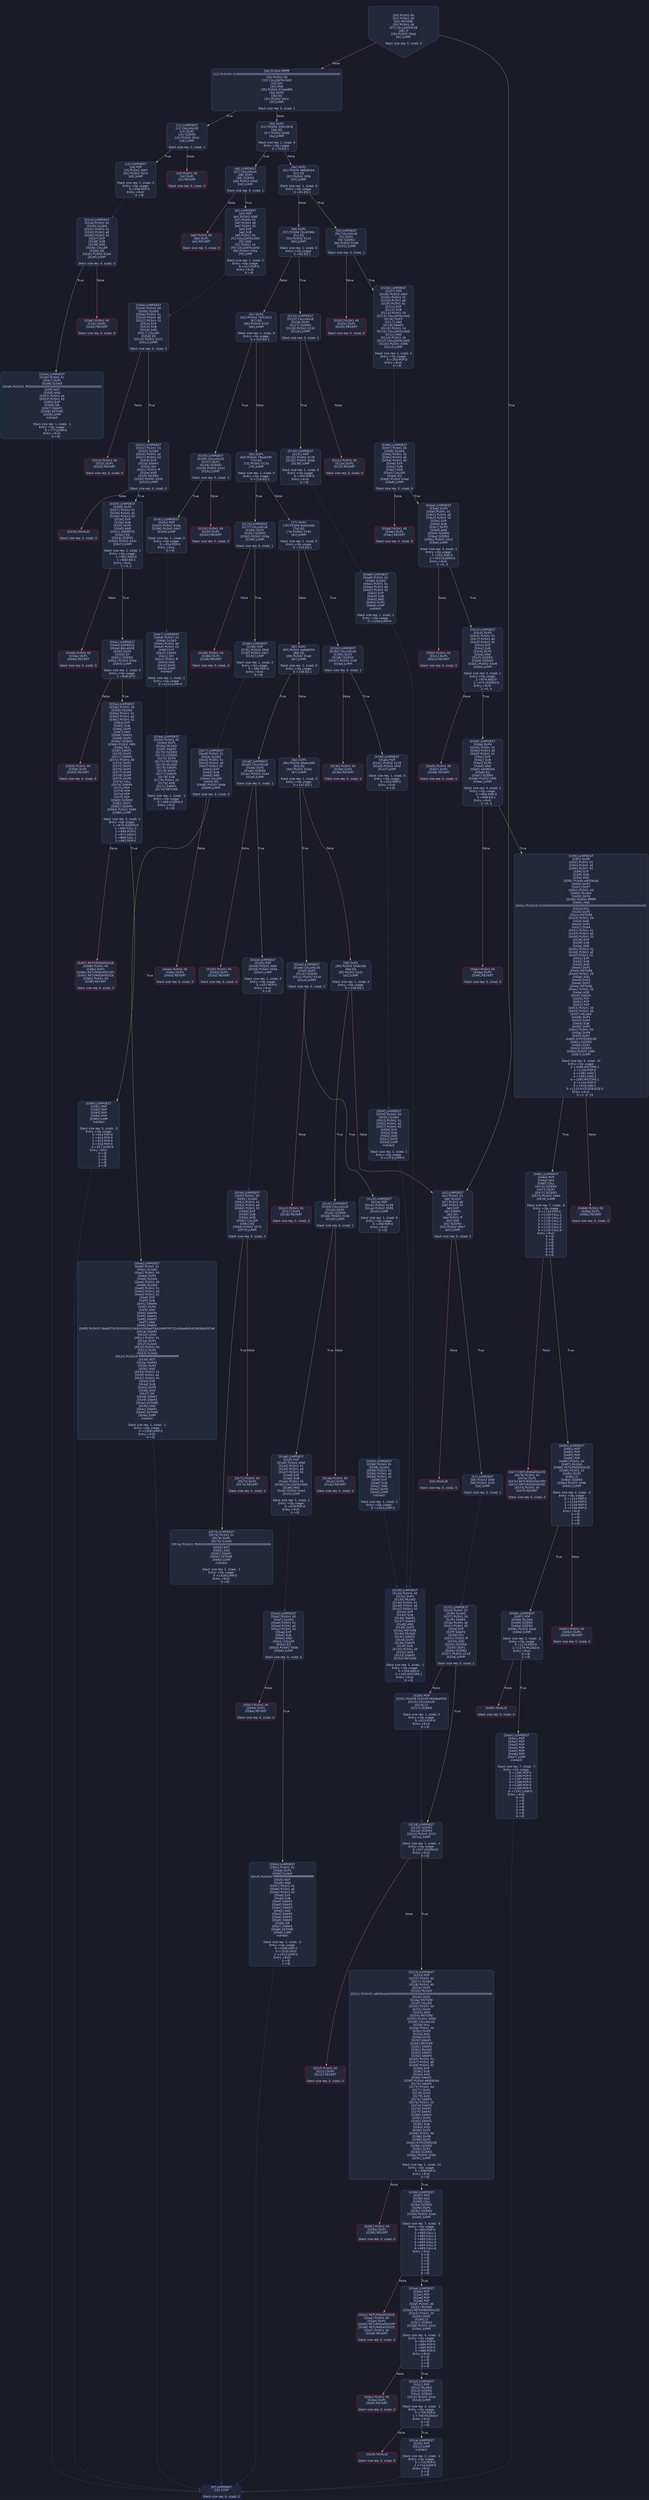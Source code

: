digraph G {
    node [shape=box, style="filled, rounded", color="#565f89", fontcolor="#c0caf5", fontname="Helvetica", fillcolor="#24283b"];
    edge [color="#414868", fontcolor="#c0caf5", fontname="Helvetica"];
    bgcolor="#1a1b26";
    0 [ label = "[00] PUSH1 80
[02] PUSH1 40
[04] MSTORE
[05] PUSH1 04
[07] CALLDATASIZE
[08] LT
[09] PUSH2 00a3
[0c] JUMPI

Stack size req: 0, sizeΔ: 0
" shape = invhouse]
    1 [ label = "[0d] PUSH4 ffffffff
[12] PUSH29 0100000000000000000000000000000000000000000000000000000000
[30] PUSH1 00
[32] CALLDATALOAD
[33] DIV
[34] AND
[35] PUSH4 07da68f5
[3a] DUP2
[3b] EQ
[3c] PUSH2 00c1
[3f] JUMPI

Stack size req: 0, sizeΔ: 1
"]
    2 [ label = "[40] DUP1
[41] PUSH4 205c2878
[46] EQ
[47] PUSH2 00d6
[4a] JUMPI

Stack size req: 1, sizeΔ: 0
Entry->Op usage:
	0->70:EQ:1
"]
    3 [ label = "[4b] DUP1
[4c] PUSH4 488a8cb4
[51] EQ
[52] PUSH2 00fa
[55] JUMPI

Stack size req: 1, sizeΔ: 0
Entry->Op usage:
	0->81:EQ:1
"]
    4 [ label = "[56] DUP1
[57] PUSH4 55ce596b
[5c] EQ
[5d] PUSH2 0124
[60] JUMPI

Stack size req: 1, sizeΔ: 0
Entry->Op usage:
	0->92:EQ:1
"]
    5 [ label = "[61] DUP1
[62] PUSH4 75f12b21
[67] EQ
[68] PUSH2 0155
[6b] JUMPI

Stack size req: 1, sizeΔ: 0
Entry->Op usage:
	0->103:EQ:1
"]
    6 [ label = "[6c] DUP1
[6d] PUSH4 79ba5097
[72] EQ
[73] PUSH2 017e
[76] JUMPI

Stack size req: 1, sizeΔ: 0
Entry->Op usage:
	0->114:EQ:1
"]
    7 [ label = "[77] DUP1
[78] PUSH4 8da5cb5b
[7d] EQ
[7e] PUSH2 0193
[81] JUMPI

Stack size req: 1, sizeΔ: 0
Entry->Op usage:
	0->125:EQ:1
"]
    8 [ label = "[82] DUP1
[83] PUSH4 be9a6555
[88] EQ
[89] PUSH2 01a8
[8c] JUMPI

Stack size req: 1, sizeΔ: 0
Entry->Op usage:
	0->136:EQ:1
"]
    9 [ label = "[8d] DUP1
[8e] PUSH4 d4ee1d90
[93] EQ
[94] PUSH2 01bd
[97] JUMPI

Stack size req: 1, sizeΔ: 0
Entry->Op usage:
	0->147:EQ:1
"]
    10 [ label = "[98] DUP1
[99] PUSH4 f2fde38b
[9e] EQ
[9f] PUSH2 01d2
[a2] JUMPI

Stack size req: 1, sizeΔ: 0
Entry->Op usage:
	0->158:EQ:1
"]
    11 [ label = "[a3] JUMPDEST
[a4] PUSH1 01
[a6] SLOAD
[a7] PUSH1 a0
[a9] PUSH1 02
[ab] EXP
[ac] SWAP1
[ad] DIV
[ae] PUSH1 ff
[b0] AND
[b1] ISZERO
[b2] PUSH2 00b7
[b5] JUMPI

Stack size req: 0, sizeΔ: 0
"]
    12 [ label = "[b6] INVALID

Stack size req: 0, sizeΔ: 0
" color = "red"]
    13 [ label = "[b7] JUMPDEST
[b8] PUSH2 00bf
[bb] PUSH2 01f3
[be] JUMP

Stack size req: 0, sizeΔ: 1
"]
    14 [ label = "[bf] JUMPDEST
[c0] STOP

Stack size req: 0, sizeΔ: 0
" color = "darkblue"]
    15 [ label = "[c1] JUMPDEST
[c2] CALLVALUE
[c3] DUP1
[c4] ISZERO
[c5] PUSH2 00cd
[c8] JUMPI

Stack size req: 0, sizeΔ: 1
"]
    16 [ label = "[c9] PUSH1 00
[cb] DUP1
[cc] REVERT

Stack size req: 0, sizeΔ: 0
" color = "red"]
    17 [ label = "[cd] JUMPDEST
[ce] POP
[cf] PUSH2 00bf
[d2] PUSH2 02cd
[d5] JUMP

Stack size req: 1, sizeΔ: 0
Entry->Op usage:
	0->206:POP:0
Entry->Exit:
	0->😵
"]
    18 [ label = "[d6] JUMPDEST
[d7] CALLVALUE
[d8] DUP1
[d9] ISZERO
[da] PUSH2 00e2
[dd] JUMPI

Stack size req: 0, sizeΔ: 1
"]
    19 [ label = "[de] PUSH1 00
[e0] DUP1
[e1] REVERT

Stack size req: 0, sizeΔ: 0
" color = "red"]
    20 [ label = "[e2] JUMPDEST
[e3] POP
[e4] PUSH2 00bf
[e7] PUSH1 01
[e9] PUSH1 a0
[eb] PUSH1 02
[ed] EXP
[ee] SUB
[ef] PUSH1 04
[f1] CALLDATALOAD
[f2] AND
[f3] PUSH1 24
[f5] CALLDATALOAD
[f6] PUSH2 030a
[f9] JUMP

Stack size req: 1, sizeΔ: 2
Entry->Op usage:
	0->227:POP:0
Entry->Exit:
	0->😵
"]
    21 [ label = "[fa] JUMPDEST
[fb] CALLVALUE
[fc] DUP1
[fd] ISZERO
[fe] PUSH2 0106
[0101] JUMPI

Stack size req: 0, sizeΔ: 1
"]
    22 [ label = "[0102] PUSH1 00
[0104] DUP1
[0105] REVERT

Stack size req: 0, sizeΔ: 0
" color = "red"]
    23 [ label = "[0106] JUMPDEST
[0107] POP
[0108] PUSH2 00bf
[010b] PUSH1 01
[010d] PUSH1 a0
[010f] PUSH1 02
[0111] EXP
[0112] SUB
[0113] PUSH1 04
[0115] CALLDATALOAD
[0116] DUP2
[0117] AND
[0118] SWAP1
[0119] PUSH1 24
[011b] CALLDATALOAD
[011c] AND
[011d] PUSH1 44
[011f] CALLDATALOAD
[0120] PUSH2 0396
[0123] JUMP

Stack size req: 1, sizeΔ: 3
Entry->Op usage:
	0->263:POP:0
Entry->Exit:
	0->😵
"]
    24 [ label = "[0124] JUMPDEST
[0125] CALLVALUE
[0126] DUP1
[0127] ISZERO
[0128] PUSH2 0130
[012b] JUMPI

Stack size req: 0, sizeΔ: 1
"]
    25 [ label = "[012c] PUSH1 00
[012e] DUP1
[012f] REVERT

Stack size req: 0, sizeΔ: 0
" color = "red"]
    26 [ label = "[0130] JUMPDEST
[0131] POP
[0132] PUSH2 0139
[0135] PUSH2 04a8
[0138] JUMP

Stack size req: 1, sizeΔ: 0
Entry->Op usage:
	0->305:POP:0
Entry->Exit:
	0->😵
"]
    27 [ label = "[0139] JUMPDEST
[013a] PUSH1 40
[013c] DUP1
[013d] MLOAD
[013e] PUSH1 01
[0140] PUSH1 a0
[0142] PUSH1 02
[0144] EXP
[0145] SUB
[0146] SWAP1
[0147] SWAP3
[0148] AND
[0149] DUP3
[014a] MSTORE
[014b] MLOAD
[014c] SWAP1
[014d] DUP2
[014e] SWAP1
[014f] SUB
[0150] PUSH1 20
[0152] ADD
[0153] SWAP1
[0154] RETURN

Stack size req: 1, sizeΔ: -1
Entry->Op usage:
	0->328:AND:0
	0->330:MSTORE:1
Entry->Exit:
	0->😵
" color = "darkblue"]
    28 [ label = "[0155] JUMPDEST
[0156] CALLVALUE
[0157] DUP1
[0158] ISZERO
[0159] PUSH2 0161
[015c] JUMPI

Stack size req: 0, sizeΔ: 1
"]
    29 [ label = "[015d] PUSH1 00
[015f] DUP1
[0160] REVERT

Stack size req: 0, sizeΔ: 0
" color = "red"]
    30 [ label = "[0161] JUMPDEST
[0162] POP
[0163] PUSH2 016a
[0166] PUSH2 04b7
[0169] JUMP

Stack size req: 1, sizeΔ: 0
Entry->Op usage:
	0->354:POP:0
Entry->Exit:
	0->😵
"]
    31 [ label = "[016a] JUMPDEST
[016b] PUSH1 40
[016d] DUP1
[016e] MLOAD
[016f] SWAP2
[0170] ISZERO
[0171] ISZERO
[0172] DUP3
[0173] MSTORE
[0174] MLOAD
[0175] SWAP1
[0176] DUP2
[0177] SWAP1
[0178] SUB
[0179] PUSH1 20
[017b] ADD
[017c] SWAP1
[017d] RETURN

Stack size req: 1, sizeΔ: -1
Entry->Op usage:
	0->368:ISZERO:0
Entry->Exit:
	0->😵
" color = "darkblue"]
    32 [ label = "[017e] JUMPDEST
[017f] CALLVALUE
[0180] DUP1
[0181] ISZERO
[0182] PUSH2 018a
[0185] JUMPI

Stack size req: 0, sizeΔ: 1
"]
    33 [ label = "[0186] PUSH1 00
[0188] DUP1
[0189] REVERT

Stack size req: 0, sizeΔ: 0
" color = "red"]
    34 [ label = "[018a] JUMPDEST
[018b] POP
[018c] PUSH2 00bf
[018f] PUSH2 04c7
[0192] JUMP

Stack size req: 1, sizeΔ: 0
Entry->Op usage:
	0->395:POP:0
Entry->Exit:
	0->😵
"]
    35 [ label = "[0193] JUMPDEST
[0194] CALLVALUE
[0195] DUP1
[0196] ISZERO
[0197] PUSH2 019f
[019a] JUMPI

Stack size req: 0, sizeΔ: 1
"]
    36 [ label = "[019b] PUSH1 00
[019d] DUP1
[019e] REVERT

Stack size req: 0, sizeΔ: 0
" color = "red"]
    37 [ label = "[019f] JUMPDEST
[01a0] POP
[01a1] PUSH2 0139
[01a4] PUSH2 054f
[01a7] JUMP

Stack size req: 1, sizeΔ: 0
Entry->Op usage:
	0->416:POP:0
Entry->Exit:
	0->😵
"]
    38 [ label = "[01a8] JUMPDEST
[01a9] CALLVALUE
[01aa] DUP1
[01ab] ISZERO
[01ac] PUSH2 01b4
[01af] JUMPI

Stack size req: 0, sizeΔ: 1
"]
    39 [ label = "[01b0] PUSH1 00
[01b2] DUP1
[01b3] REVERT

Stack size req: 0, sizeΔ: 0
" color = "red"]
    40 [ label = "[01b4] JUMPDEST
[01b5] POP
[01b6] PUSH2 00bf
[01b9] PUSH2 055e
[01bc] JUMP

Stack size req: 1, sizeΔ: 0
Entry->Op usage:
	0->437:POP:0
Entry->Exit:
	0->😵
"]
    41 [ label = "[01bd] JUMPDEST
[01be] CALLVALUE
[01bf] DUP1
[01c0] ISZERO
[01c1] PUSH2 01c9
[01c4] JUMPI

Stack size req: 0, sizeΔ: 1
"]
    42 [ label = "[01c5] PUSH1 00
[01c7] DUP1
[01c8] REVERT

Stack size req: 0, sizeΔ: 0
" color = "red"]
    43 [ label = "[01c9] JUMPDEST
[01ca] POP
[01cb] PUSH2 0139
[01ce] PUSH2 0595
[01d1] JUMP

Stack size req: 1, sizeΔ: 0
Entry->Op usage:
	0->458:POP:0
Entry->Exit:
	0->😵
"]
    44 [ label = "[01d2] JUMPDEST
[01d3] CALLVALUE
[01d4] DUP1
[01d5] ISZERO
[01d6] PUSH2 01de
[01d9] JUMPI

Stack size req: 0, sizeΔ: 1
"]
    45 [ label = "[01da] PUSH1 00
[01dc] DUP1
[01dd] REVERT

Stack size req: 0, sizeΔ: 0
" color = "red"]
    46 [ label = "[01de] JUMPDEST
[01df] POP
[01e0] PUSH2 00bf
[01e3] PUSH1 01
[01e5] PUSH1 a0
[01e7] PUSH1 02
[01e9] EXP
[01ea] SUB
[01eb] PUSH1 04
[01ed] CALLDATALOAD
[01ee] AND
[01ef] PUSH2 05a4
[01f2] JUMP

Stack size req: 1, sizeΔ: 1
Entry->Op usage:
	0->479:POP:0
Entry->Exit:
	0->😵
"]
    47 [ label = "[01f3] JUMPDEST
[01f4] PUSH1 01
[01f6] SLOAD
[01f7] PUSH1 00
[01f9] SWAP1
[01fa] PUSH1 a0
[01fc] PUSH1 02
[01fe] EXP
[01ff] SWAP1
[0200] DIV
[0201] PUSH1 ff
[0203] AND
[0204] ISZERO
[0205] DUP1
[0206] ISZERO
[0207] PUSH2 0218
[020a] JUMPI

Stack size req: 0, sizeΔ: 2
"]
    48 [ label = "[020b] POP
[020c] PUSH8 016345785d8a0000
[0215] CALLVALUE
[0216] LT
[0217] ISZERO

Stack size req: 1, sizeΔ: 0
Entry->Op usage:
	0->523:POP:0
Entry->Exit:
	0->😵
"]
    49 [ label = "[0218] JUMPDEST
[0219] ISZERO
[021a] ISZERO
[021b] PUSH2 0223
[021e] JUMPI

Stack size req: 1, sizeΔ: -1
Entry->Op usage:
	0->537:ISZERO:0
Entry->Exit:
	0->😵
"]
    50 [ label = "[021f] PUSH1 00
[0221] DUP1
[0222] REVERT

Stack size req: 0, sizeΔ: 0
" color = "red"]
    51 [ label = "[0223] JUMPDEST
[0224] POP
[0225] PUSH1 02
[0227] SLOAD
[0228] PUSH1 40
[022a] DUP1
[022b] MLOAD
[022c] PUSH32 a9059cbb00000000000000000000000000000000000000000000000000000000
[024d] DUP2
[024e] MSTORE
[024f] CALLER
[0250] PUSH1 04
[0252] DUP3
[0253] ADD
[0254] MSTORE
[0255] PUSH2 6590
[0258] CALLVALUE
[0259] MUL
[025a] PUSH1 24
[025c] DUP3
[025d] ADD
[025e] DUP2
[025f] SWAP1
[0260] MSTORE
[0261] SWAP2
[0262] MLOAD
[0263] SWAP2
[0264] SWAP3
[0265] PUSH1 01
[0267] PUSH1 a0
[0269] PUSH1 02
[026b] EXP
[026c] SUB
[026d] AND
[026e] SWAP2
[026f] PUSH4 a9059cbb
[0274] SWAP2
[0275] PUSH1 44
[0277] DUP1
[0278] DUP3
[0279] ADD
[027a] SWAP3
[027b] PUSH1 20
[027d] SWAP3
[027e] SWAP1
[027f] SWAP2
[0280] SWAP1
[0281] DUP3
[0282] SWAP1
[0283] SUB
[0284] ADD
[0285] DUP2
[0286] PUSH1 00
[0288] DUP8
[0289] DUP1
[028a] EXTCODESIZE
[028b] ISZERO
[028c] DUP1
[028d] ISZERO
[028e] PUSH2 0296
[0291] JUMPI

Stack size req: 1, sizeΔ: 10
Entry->Op usage:
	0->548:POP:0
Entry->Exit:
	0->😵
"]
    52 [ label = "[0292] PUSH1 00
[0294] DUP1
[0295] REVERT

Stack size req: 0, sizeΔ: 0
" color = "red"]
    53 [ label = "[0296] JUMPDEST
[0297] POP
[0298] GAS
[0299] CALL
[029a] ISZERO
[029b] DUP1
[029c] ISZERO
[029d] PUSH2 02aa
[02a0] JUMPI

Stack size req: 7, sizeΔ: -6
Entry->Op usage:
	0->663:POP:0
	1->665:CALL:1
	2->665:CALL:2
	3->665:CALL:3
	4->665:CALL:4
	5->665:CALL:5
	6->665:CALL:6
Entry->Exit:
	0->😵
	1->😵
	2->😵
	3->😵
	4->😵
	5->😵
	6->😵
"]
    54 [ label = "[02a1] RETURNDATASIZE
[02a2] PUSH1 00
[02a4] DUP1
[02a5] RETURNDATACOPY
[02a6] RETURNDATASIZE
[02a7] PUSH1 00
[02a9] REVERT

Stack size req: 0, sizeΔ: 0
" color = "red"]
    55 [ label = "[02aa] JUMPDEST
[02ab] POP
[02ac] POP
[02ad] POP
[02ae] POP
[02af] PUSH1 40
[02b1] MLOAD
[02b2] RETURNDATASIZE
[02b3] PUSH1 20
[02b5] DUP2
[02b6] LT
[02b7] ISZERO
[02b8] PUSH2 02c0
[02bb] JUMPI

Stack size req: 4, sizeΔ: -2
Entry->Op usage:
	0->683:POP:0
	1->684:POP:0
	2->685:POP:0
	3->686:POP:0
Entry->Exit:
	0->😵
	1->😵
	2->😵
	3->😵
"]
    56 [ label = "[02bc] PUSH1 00
[02be] DUP1
[02bf] REVERT

Stack size req: 0, sizeΔ: 0
" color = "red"]
    57 [ label = "[02c0] JUMPDEST
[02c1] POP
[02c2] MLOAD
[02c3] ISZERO
[02c4] ISZERO
[02c5] PUSH2 02ca
[02c8] JUMPI

Stack size req: 2, sizeΔ: -2
Entry->Op usage:
	0->705:POP:0
	1->706:MLOAD:0
Entry->Exit:
	0->😵
	1->😵
"]
    58 [ label = "[02c9] INVALID

Stack size req: 0, sizeΔ: 0
" color = "red"]
    59 [ label = "[02ca] JUMPDEST
[02cb] POP
[02cc] JUMP
Indirect!

Stack size req: 2, sizeΔ: -2
Entry->Op usage:
	0->715:POP:0
	1->716:JUMP:0
Entry->Exit:
	0->😵
	1->😵
" color = "teal"]
    60 [ label = "[02cd] JUMPDEST
[02ce] PUSH1 00
[02d0] SLOAD
[02d1] PUSH1 01
[02d3] PUSH1 a0
[02d5] PUSH1 02
[02d7] EXP
[02d8] SUB
[02d9] AND
[02da] CALLER
[02db] EQ
[02dc] PUSH2 02e4
[02df] JUMPI

Stack size req: 0, sizeΔ: 0
"]
    61 [ label = "[02e0] PUSH1 00
[02e2] DUP1
[02e3] REVERT

Stack size req: 0, sizeΔ: 0
" color = "red"]
    62 [ label = "[02e4] JUMPDEST
[02e5] PUSH1 01
[02e7] DUP1
[02e8] SLOAD
[02e9] PUSH21 ff0000000000000000000000000000000000000000
[02ff] NOT
[0300] AND
[0301] PUSH1 a0
[0303] PUSH1 02
[0305] EXP
[0306] OR
[0307] SWAP1
[0308] SSTORE
[0309] JUMP
Indirect!

Stack size req: 1, sizeΔ: -1
Entry->Op usage:
	0->777:JUMP:0
Entry->Exit:
	0->😵
" color = "teal"]
    63 [ label = "[030a] JUMPDEST
[030b] PUSH1 00
[030d] SLOAD
[030e] PUSH1 01
[0310] PUSH1 a0
[0312] PUSH1 02
[0314] EXP
[0315] SUB
[0316] AND
[0317] CALLER
[0318] EQ
[0319] PUSH2 0321
[031c] JUMPI

Stack size req: 0, sizeΔ: 0
"]
    64 [ label = "[031d] PUSH1 00
[031f] DUP1
[0320] REVERT

Stack size req: 0, sizeΔ: 0
" color = "red"]
    65 [ label = "[0321] JUMPDEST
[0322] PUSH1 01
[0324] SLOAD
[0325] PUSH1 a0
[0327] PUSH1 02
[0329] EXP
[032a] SWAP1
[032b] DIV
[032c] PUSH1 ff
[032e] AND
[032f] ISZERO
[0330] PUSH2 0335
[0333] JUMPI

Stack size req: 0, sizeΔ: 0
"]
    66 [ label = "[0334] INVALID

Stack size req: 0, sizeΔ: 0
" color = "red"]
    67 [ label = "[0335] JUMPDEST
[0336] DUP2
[0337] PUSH1 01
[0339] PUSH1 a0
[033b] PUSH1 02
[033d] EXP
[033e] SUB
[033f] DUP2
[0340] AND
[0341] ADDRESS
[0342] EQ
[0343] ISZERO
[0344] PUSH2 034c
[0347] JUMPI

Stack size req: 2, sizeΔ: 1
Entry->Op usage:
	1->832:AND:0
	1->834:EQ:1
Entry->Exit:
	1->0, 2
"]
    68 [ label = "[0348] PUSH1 00
[034a] DUP1
[034b] REVERT

Stack size req: 0, sizeΔ: 0
" color = "red"]
    69 [ label = "[034c] JUMPDEST
[034d] ADDRESS
[034e] BALANCE
[034f] DUP3
[0350] GT
[0351] ISZERO
[0352] PUSH2 035a
[0355] JUMPI

Stack size req: 2, sizeΔ: 0
Entry->Op usage:
	1->848:GT:0
"]
    70 [ label = "[0356] PUSH1 00
[0358] DUP1
[0359] REVERT

Stack size req: 0, sizeΔ: 0
" color = "red"]
    71 [ label = "[035a] JUMPDEST
[035b] PUSH1 40
[035d] MLOAD
[035e] PUSH1 01
[0360] PUSH1 a0
[0362] PUSH1 02
[0364] EXP
[0365] SUB
[0366] DUP5
[0367] AND
[0368] SWAP1
[0369] DUP4
[036a] ISZERO
[036b] PUSH2 08fc
[036e] MUL
[036f] SWAP1
[0370] DUP5
[0371] SWAP1
[0372] PUSH1 00
[0374] DUP2
[0375] DUP2
[0376] DUP2
[0377] DUP6
[0378] DUP9
[0379] DUP9
[037a] CALL
[037b] SWAP4
[037c] POP
[037d] POP
[037e] POP
[037f] POP
[0380] ISZERO
[0381] DUP1
[0382] ISZERO
[0383] PUSH2 0390
[0386] JUMPI

Stack size req: 3, sizeΔ: 1
Entry->Op usage:
	1->874:ISZERO:0
	1->890:CALL:2
	1->894:POP:0
	2->871:AND:0
	2->890:CALL:1
	2->892:POP:0
"]
    72 [ label = "[0387] RETURNDATASIZE
[0388] PUSH1 00
[038a] DUP1
[038b] RETURNDATACOPY
[038c] RETURNDATASIZE
[038d] PUSH1 00
[038f] REVERT

Stack size req: 0, sizeΔ: 0
" color = "red"]
    73 [ label = "[0390] JUMPDEST
[0391] POP
[0392] POP
[0393] POP
[0394] POP
[0395] JUMP
Indirect!

Stack size req: 5, sizeΔ: -5
Entry->Op usage:
	0->913:POP:0
	1->914:POP:0
	2->915:POP:0
	3->916:POP:0
	4->917:JUMP:0
Entry->Exit:
	0->😵
	1->😵
	2->😵
	3->😵
	4->😵
" color = "teal"]
    74 [ label = "[0396] JUMPDEST
[0397] PUSH1 00
[0399] SLOAD
[039a] PUSH1 01
[039c] PUSH1 a0
[039e] PUSH1 02
[03a0] EXP
[03a1] SUB
[03a2] AND
[03a3] CALLER
[03a4] EQ
[03a5] PUSH2 03ad
[03a8] JUMPI

Stack size req: 0, sizeΔ: 0
"]
    75 [ label = "[03a9] PUSH1 00
[03ab] DUP1
[03ac] REVERT

Stack size req: 0, sizeΔ: 0
" color = "red"]
    76 [ label = "[03ad] JUMPDEST
[03ae] DUP3
[03af] PUSH1 01
[03b1] PUSH1 a0
[03b3] PUSH1 02
[03b5] EXP
[03b6] SUB
[03b7] DUP2
[03b8] AND
[03b9] ISZERO
[03ba] ISZERO
[03bb] PUSH2 03c3
[03be] JUMPI

Stack size req: 3, sizeΔ: 1
Entry->Op usage:
	2->952:AND:0
	2->953:ISZERO:0
Entry->Exit:
	2->0, 3
"]
    77 [ label = "[03bf] PUSH1 00
[03c1] DUP1
[03c2] REVERT

Stack size req: 0, sizeΔ: 0
" color = "red"]
    78 [ label = "[03c3] JUMPDEST
[03c4] DUP3
[03c5] PUSH1 01
[03c7] PUSH1 a0
[03c9] PUSH1 02
[03cb] EXP
[03cc] SUB
[03cd] DUP2
[03ce] AND
[03cf] ISZERO
[03d0] ISZERO
[03d1] PUSH2 03d9
[03d4] JUMPI

Stack size req: 3, sizeΔ: 1
Entry->Op usage:
	2->974:AND:0
	2->975:ISZERO:0
Entry->Exit:
	2->0, 3
"]
    79 [ label = "[03d5] PUSH1 00
[03d7] DUP1
[03d8] REVERT

Stack size req: 0, sizeΔ: 0
" color = "red"]
    80 [ label = "[03d9] JUMPDEST
[03da] DUP4
[03db] PUSH1 01
[03dd] PUSH1 a0
[03df] PUSH1 02
[03e1] EXP
[03e2] SUB
[03e3] DUP2
[03e4] AND
[03e5] ADDRESS
[03e6] EQ
[03e7] ISZERO
[03e8] PUSH2 03f0
[03eb] JUMPI

Stack size req: 4, sizeΔ: 1
Entry->Op usage:
	3->996:AND:0
	3->998:EQ:1
Entry->Exit:
	3->0, 4
"]
    81 [ label = "[03ec] PUSH1 00
[03ee] DUP1
[03ef] REVERT

Stack size req: 0, sizeΔ: 0
" color = "red"]
    82 [ label = "[03f0] JUMPDEST
[03f1] DUP6
[03f2] PUSH1 01
[03f4] PUSH1 a0
[03f6] PUSH1 02
[03f8] EXP
[03f9] SUB
[03fa] AND
[03fb] PUSH4 a9059cbb
[0400] DUP7
[0401] DUP7
[0402] PUSH1 40
[0404] MLOAD
[0405] DUP4
[0406] PUSH4 ffffffff
[040b] AND
[040c] PUSH29 0100000000000000000000000000000000000000000000000000000000
[042a] MUL
[042b] DUP2
[042c] MSTORE
[042d] PUSH1 04
[042f] ADD
[0430] DUP1
[0431] DUP4
[0432] PUSH1 01
[0434] PUSH1 a0
[0436] PUSH1 02
[0438] EXP
[0439] SUB
[043a] AND
[043b] PUSH1 01
[043d] PUSH1 a0
[043f] PUSH1 02
[0441] EXP
[0442] SUB
[0443] AND
[0444] DUP2
[0445] MSTORE
[0446] PUSH1 20
[0448] ADD
[0449] DUP3
[044a] DUP2
[044b] MSTORE
[044c] PUSH1 20
[044e] ADD
[044f] SWAP3
[0450] POP
[0451] POP
[0452] POP
[0453] PUSH1 20
[0455] PUSH1 40
[0457] MLOAD
[0458] DUP1
[0459] DUP4
[045a] SUB
[045b] DUP2
[045c] PUSH1 00
[045e] DUP8
[045f] DUP1
[0460] EXTCODESIZE
[0461] ISZERO
[0462] DUP1
[0463] ISZERO
[0464] PUSH2 046c
[0467] JUMPI

Stack size req: 6, sizeΔ: 10
Entry->Op usage:
	3->1099:MSTORE:1
	3->1106:POP:0
	4->1082:AND:1
	4->1091:AND:1
	4->1093:MSTORE:1
	4->1104:POP:0
	5->1018:AND:1
	5->1120:EXTCODESIZE:0
Entry->Exit:
	5->1, 9, 15
"]
    83 [ label = "[0468] PUSH1 00
[046a] DUP1
[046b] REVERT

Stack size req: 0, sizeΔ: 0
" color = "red"]
    84 [ label = "[046c] JUMPDEST
[046d] POP
[046e] GAS
[046f] CALL
[0470] ISZERO
[0471] DUP1
[0472] ISZERO
[0473] PUSH2 0480
[0476] JUMPI

Stack size req: 7, sizeΔ: -6
Entry->Op usage:
	0->1133:POP:0
	1->1135:CALL:1
	2->1135:CALL:2
	3->1135:CALL:3
	4->1135:CALL:4
	5->1135:CALL:5
	6->1135:CALL:6
Entry->Exit:
	0->😵
	1->😵
	2->😵
	3->😵
	4->😵
	5->😵
	6->😵
"]
    85 [ label = "[0477] RETURNDATASIZE
[0478] PUSH1 00
[047a] DUP1
[047b] RETURNDATACOPY
[047c] RETURNDATASIZE
[047d] PUSH1 00
[047f] REVERT

Stack size req: 0, sizeΔ: 0
" color = "red"]
    86 [ label = "[0480] JUMPDEST
[0481] POP
[0482] POP
[0483] POP
[0484] POP
[0485] PUSH1 40
[0487] MLOAD
[0488] RETURNDATASIZE
[0489] PUSH1 20
[048b] DUP2
[048c] LT
[048d] ISZERO
[048e] PUSH2 0496
[0491] JUMPI

Stack size req: 4, sizeΔ: -2
Entry->Op usage:
	0->1153:POP:0
	1->1154:POP:0
	2->1155:POP:0
	3->1156:POP:0
Entry->Exit:
	0->😵
	1->😵
	2->😵
	3->😵
"]
    87 [ label = "[0492] PUSH1 00
[0494] DUP1
[0495] REVERT

Stack size req: 0, sizeΔ: 0
" color = "red"]
    88 [ label = "[0496] JUMPDEST
[0497] POP
[0498] MLOAD
[0499] ISZERO
[049a] ISZERO
[049b] PUSH2 04a0
[049e] JUMPI

Stack size req: 2, sizeΔ: -2
Entry->Op usage:
	0->1175:POP:0
	1->1176:MLOAD:0
Entry->Exit:
	0->😵
	1->😵
"]
    89 [ label = "[049f] INVALID

Stack size req: 0, sizeΔ: 0
" color = "red"]
    90 [ label = "[04a0] JUMPDEST
[04a1] POP
[04a2] POP
[04a3] POP
[04a4] POP
[04a5] POP
[04a6] POP
[04a7] JUMP
Indirect!

Stack size req: 7, sizeΔ: -7
Entry->Op usage:
	0->1185:POP:0
	1->1186:POP:0
	2->1187:POP:0
	3->1188:POP:0
	4->1189:POP:0
	5->1190:POP:0
	6->1191:JUMP:0
Entry->Exit:
	0->😵
	1->😵
	2->😵
	3->😵
	4->😵
	5->😵
	6->😵
" color = "teal"]
    91 [ label = "[04a8] JUMPDEST
[04a9] PUSH1 02
[04ab] SLOAD
[04ac] PUSH1 01
[04ae] PUSH1 a0
[04b0] PUSH1 02
[04b2] EXP
[04b3] SUB
[04b4] AND
[04b5] DUP2
[04b6] JUMP
Indirect!

Stack size req: 1, sizeΔ: 1
Entry->Op usage:
	0->1206:JUMP:0
" color = "teal"]
    92 [ label = "[04b7] JUMPDEST
[04b8] PUSH1 01
[04ba] SLOAD
[04bb] PUSH1 a0
[04bd] PUSH1 02
[04bf] EXP
[04c0] SWAP1
[04c1] DIV
[04c2] PUSH1 ff
[04c4] AND
[04c5] DUP2
[04c6] JUMP
Indirect!

Stack size req: 1, sizeΔ: 1
Entry->Op usage:
	0->1222:JUMP:0
" color = "teal"]
    93 [ label = "[04c7] JUMPDEST
[04c8] PUSH1 01
[04ca] SLOAD
[04cb] PUSH1 01
[04cd] PUSH1 a0
[04cf] PUSH1 02
[04d1] EXP
[04d2] SUB
[04d3] AND
[04d4] CALLER
[04d5] EQ
[04d6] PUSH2 04de
[04d9] JUMPI

Stack size req: 0, sizeΔ: 0
"]
    94 [ label = "[04da] PUSH1 00
[04dc] DUP1
[04dd] REVERT

Stack size req: 0, sizeΔ: 0
" color = "red"]
    95 [ label = "[04de] JUMPDEST
[04df] PUSH1 01
[04e1] SLOAD
[04e2] PUSH1 00
[04e4] DUP1
[04e5] SLOAD
[04e6] PUSH1 40
[04e8] MLOAD
[04e9] PUSH1 01
[04eb] PUSH1 a0
[04ed] PUSH1 02
[04ef] EXP
[04f0] SUB
[04f1] SWAP4
[04f2] DUP5
[04f3] AND
[04f4] SWAP4
[04f5] SWAP1
[04f6] SWAP2
[04f7] AND
[04f8] SWAP2
[04f9] PUSH32 8be0079c531659141344cd1fd0a4f28419497f9722a3daafe3b4186f6b6457e0
[051a] SWAP2
[051b] LOG3
[051c] PUSH1 01
[051e] DUP1
[051f] SLOAD
[0520] PUSH1 00
[0522] DUP1
[0523] SLOAD
[0524] PUSH20 ffffffffffffffffffffffffffffffffffffffff
[0539] NOT
[053a] SWAP1
[053b] DUP2
[053c] AND
[053d] PUSH1 01
[053f] PUSH1 a0
[0541] PUSH1 02
[0543] EXP
[0544] SUB
[0545] DUP5
[0546] AND
[0547] OR
[0548] SWAP1
[0549] SWAP2
[054a] SSTORE
[054b] AND
[054c] SWAP1
[054d] SSTORE
[054e] JUMP
Indirect!

Stack size req: 1, sizeΔ: -1
Entry->Op usage:
	0->1358:JUMP:0
Entry->Exit:
	0->😵
" color = "teal"]
    96 [ label = "[054f] JUMPDEST
[0550] PUSH1 00
[0552] SLOAD
[0553] PUSH1 01
[0555] PUSH1 a0
[0557] PUSH1 02
[0559] EXP
[055a] SUB
[055b] AND
[055c] DUP2
[055d] JUMP
Indirect!

Stack size req: 1, sizeΔ: 1
Entry->Op usage:
	0->1373:JUMP:0
" color = "teal"]
    97 [ label = "[055e] JUMPDEST
[055f] PUSH1 00
[0561] SLOAD
[0562] PUSH1 01
[0564] PUSH1 a0
[0566] PUSH1 02
[0568] EXP
[0569] SUB
[056a] AND
[056b] CALLER
[056c] EQ
[056d] PUSH2 0575
[0570] JUMPI

Stack size req: 0, sizeΔ: 0
"]
    98 [ label = "[0571] PUSH1 00
[0573] DUP1
[0574] REVERT

Stack size req: 0, sizeΔ: 0
" color = "red"]
    99 [ label = "[0575] JUMPDEST
[0576] PUSH1 01
[0578] DUP1
[0579] SLOAD
[057a] PUSH21 ff0000000000000000000000000000000000000000
[0590] NOT
[0591] AND
[0592] SWAP1
[0593] SSTORE
[0594] JUMP
Indirect!

Stack size req: 1, sizeΔ: -1
Entry->Op usage:
	0->1428:JUMP:0
Entry->Exit:
	0->😵
" color = "teal"]
    100 [ label = "[0595] JUMPDEST
[0596] PUSH1 01
[0598] SLOAD
[0599] PUSH1 01
[059b] PUSH1 a0
[059d] PUSH1 02
[059f] EXP
[05a0] SUB
[05a1] AND
[05a2] DUP2
[05a3] JUMP
Indirect!

Stack size req: 1, sizeΔ: 1
Entry->Op usage:
	0->1443:JUMP:0
" color = "teal"]
    101 [ label = "[05a4] JUMPDEST
[05a5] PUSH1 00
[05a7] SLOAD
[05a8] PUSH1 01
[05aa] PUSH1 a0
[05ac] PUSH1 02
[05ae] EXP
[05af] SUB
[05b0] AND
[05b1] CALLER
[05b2] EQ
[05b3] PUSH2 05bb
[05b6] JUMPI

Stack size req: 0, sizeΔ: 0
"]
    102 [ label = "[05b7] PUSH1 00
[05b9] DUP1
[05ba] REVERT

Stack size req: 0, sizeΔ: 0
" color = "red"]
    103 [ label = "[05bb] JUMPDEST
[05bc] PUSH1 01
[05be] DUP1
[05bf] SLOAD
[05c0] PUSH20 ffffffffffffffffffffffffffffffffffffffff
[05d5] NOT
[05d6] AND
[05d7] PUSH1 01
[05d9] PUSH1 a0
[05db] PUSH1 02
[05dd] EXP
[05de] SUB
[05df] SWAP3
[05e0] SWAP1
[05e1] SWAP3
[05e2] AND
[05e3] SWAP2
[05e4] SWAP1
[05e5] SWAP2
[05e6] OR
[05e7] SWAP1
[05e8] SSTORE
[05e9] JUMP
Indirect!

Stack size req: 2, sizeΔ: -2
Entry->Op usage:
	0->1506:AND:1
	0->1510:OR:0
	1->1513:JUMP:0
Entry->Exit:
	0->😵
	1->😵
" color = "teal"]
    0 -> 1 [ label = "False" color = "#f7768e"]
    0 -> 11 [ label = "True" color = "#9ece6a"]
    1 -> 2 [ label = "False" color = "#f7768e"]
    1 -> 15 [ label = "True" color = "#9ece6a"]
    2 -> 3 [ label = "False" color = "#f7768e"]
    2 -> 18 [ label = "True" color = "#9ece6a"]
    3 -> 4 [ label = "False" color = "#f7768e"]
    3 -> 21 [ label = "True" color = "#9ece6a"]
    4 -> 5 [ label = "False" color = "#f7768e"]
    4 -> 24 [ label = "True" color = "#9ece6a"]
    5 -> 6 [ label = "False" color = "#f7768e"]
    5 -> 28 [ label = "True" color = "#9ece6a"]
    6 -> 7 [ label = "False" color = "#f7768e"]
    6 -> 32 [ label = "True" color = "#9ece6a"]
    7 -> 8 [ label = "False" color = "#f7768e"]
    7 -> 35 [ label = "True" color = "#9ece6a"]
    8 -> 9 [ label = "False" color = "#f7768e"]
    8 -> 38 [ label = "True" color = "#9ece6a"]
    9 -> 10 [ label = "False" color = "#f7768e"]
    9 -> 41 [ label = "True" color = "#9ece6a"]
    10 -> 11 [ label = "False" color = "#f7768e"]
    10 -> 44 [ label = "True" color = "#9ece6a"]
    11 -> 12 [ label = "False" color = "#f7768e"]
    11 -> 13 [ label = "True" color = "#9ece6a"]
    13 -> 47 [ ]
    15 -> 16 [ label = "False" color = "#f7768e"]
    15 -> 17 [ label = "True" color = "#9ece6a"]
    17 -> 60 [ ]
    18 -> 19 [ label = "False" color = "#f7768e"]
    18 -> 20 [ label = "True" color = "#9ece6a"]
    20 -> 63 [ ]
    21 -> 22 [ label = "False" color = "#f7768e"]
    21 -> 23 [ label = "True" color = "#9ece6a"]
    23 -> 74 [ ]
    24 -> 25 [ label = "False" color = "#f7768e"]
    24 -> 26 [ label = "True" color = "#9ece6a"]
    26 -> 91 [ ]
    28 -> 29 [ label = "False" color = "#f7768e"]
    28 -> 30 [ label = "True" color = "#9ece6a"]
    30 -> 92 [ ]
    32 -> 33 [ label = "False" color = "#f7768e"]
    32 -> 34 [ label = "True" color = "#9ece6a"]
    34 -> 93 [ ]
    35 -> 36 [ label = "False" color = "#f7768e"]
    35 -> 37 [ label = "True" color = "#9ece6a"]
    37 -> 96 [ ]
    38 -> 39 [ label = "False" color = "#f7768e"]
    38 -> 40 [ label = "True" color = "#9ece6a"]
    40 -> 97 [ ]
    41 -> 42 [ label = "False" color = "#f7768e"]
    41 -> 43 [ label = "True" color = "#9ece6a"]
    43 -> 100 [ ]
    44 -> 45 [ label = "False" color = "#f7768e"]
    44 -> 46 [ label = "True" color = "#9ece6a"]
    46 -> 101 [ ]
    47 -> 48 [ label = "False" color = "#f7768e"]
    47 -> 49 [ label = "True" color = "#9ece6a"]
    48 -> 49 [ ]
    49 -> 50 [ label = "False" color = "#f7768e"]
    49 -> 51 [ label = "True" color = "#9ece6a"]
    51 -> 52 [ label = "False" color = "#f7768e"]
    51 -> 53 [ label = "True" color = "#9ece6a"]
    53 -> 54 [ label = "False" color = "#f7768e"]
    53 -> 55 [ label = "True" color = "#9ece6a"]
    55 -> 56 [ label = "False" color = "#f7768e"]
    55 -> 57 [ label = "True" color = "#9ece6a"]
    57 -> 58 [ label = "False" color = "#f7768e"]
    57 -> 59 [ label = "True" color = "#9ece6a"]
    60 -> 61 [ label = "False" color = "#f7768e"]
    60 -> 62 [ label = "True" color = "#9ece6a"]
    63 -> 64 [ label = "False" color = "#f7768e"]
    63 -> 65 [ label = "True" color = "#9ece6a"]
    65 -> 66 [ label = "False" color = "#f7768e"]
    65 -> 67 [ label = "True" color = "#9ece6a"]
    67 -> 68 [ label = "False" color = "#f7768e"]
    67 -> 69 [ label = "True" color = "#9ece6a"]
    69 -> 70 [ label = "False" color = "#f7768e"]
    69 -> 71 [ label = "True" color = "#9ece6a"]
    71 -> 72 [ label = "False" color = "#f7768e"]
    71 -> 73 [ label = "True" color = "#9ece6a"]
    74 -> 75 [ label = "False" color = "#f7768e"]
    74 -> 76 [ label = "True" color = "#9ece6a"]
    76 -> 77 [ label = "False" color = "#f7768e"]
    76 -> 78 [ label = "True" color = "#9ece6a"]
    78 -> 79 [ label = "False" color = "#f7768e"]
    78 -> 80 [ label = "True" color = "#9ece6a"]
    80 -> 81 [ label = "False" color = "#f7768e"]
    80 -> 82 [ label = "True" color = "#9ece6a"]
    82 -> 83 [ label = "False" color = "#f7768e"]
    82 -> 84 [ label = "True" color = "#9ece6a"]
    84 -> 85 [ label = "False" color = "#f7768e"]
    84 -> 86 [ label = "True" color = "#9ece6a"]
    86 -> 87 [ label = "False" color = "#f7768e"]
    86 -> 88 [ label = "True" color = "#9ece6a"]
    88 -> 89 [ label = "False" color = "#f7768e"]
    88 -> 90 [ label = "True" color = "#9ece6a"]
    93 -> 94 [ label = "False" color = "#f7768e"]
    93 -> 95 [ label = "True" color = "#9ece6a"]
    97 -> 98 [ label = "False" color = "#f7768e"]
    97 -> 99 [ label = "True" color = "#9ece6a"]
    101 -> 102 [ label = "False" color = "#f7768e"]
    101 -> 103 [ label = "True" color = "#9ece6a"]
    59 -> 14 [ ]
    62 -> 14 [ ]
    73 -> 14 [ ]
    90 -> 14 [ ]
    91 -> 27 [ ]
    92 -> 31 [ ]
    95 -> 14 [ ]
    96 -> 27 [ ]
    99 -> 14 [ ]
    100 -> 27 [ ]
    103 -> 14 [ ]

}
